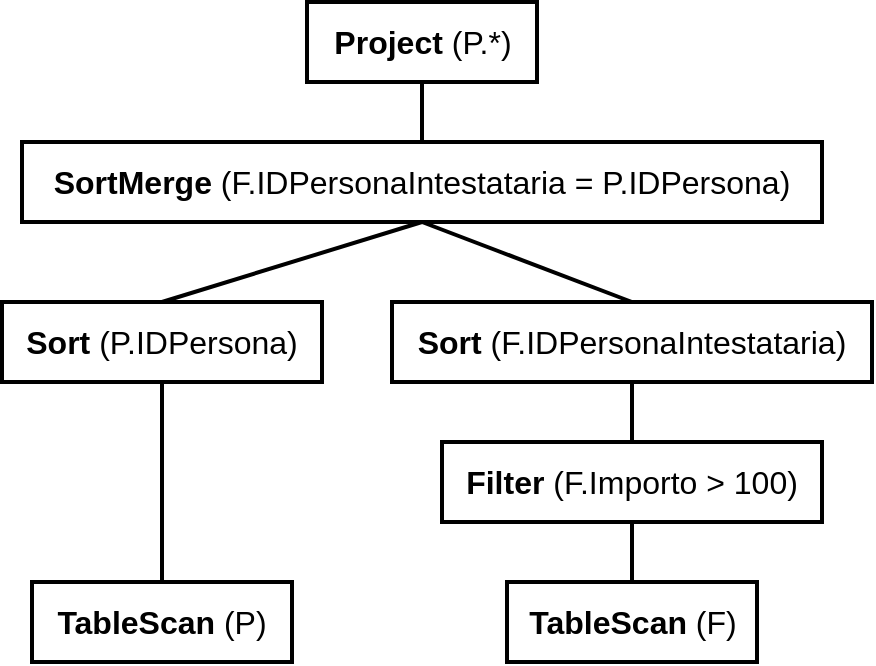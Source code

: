 <mxfile version="14.5.0" type="google"><diagram id="1vBSmNNAcZkS8oqiKXEB" name="Page-1"><mxGraphModel dx="981" dy="1310" grid="1" gridSize="10" guides="1" tooltips="1" connect="1" arrows="1" fold="1" page="1" pageScale="1" pageWidth="583" pageHeight="827" math="0" shadow="0"><root><mxCell id="0"/><mxCell id="1" parent="0"/><mxCell id="o5b7EOEm3EF3pVuU0Y48-1" value="&lt;font style=&quot;font-size: 16px&quot;&gt;&lt;b&gt;Project&lt;/b&gt; (P.*)&lt;/font&gt;" style="text;html=1;fillColor=none;align=center;verticalAlign=middle;whiteSpace=wrap;rounded=0;strokeColor=#000000;strokeWidth=2;" vertex="1" parent="1"><mxGeometry x="242.5" width="115" height="40" as="geometry"/></mxCell><mxCell id="o5b7EOEm3EF3pVuU0Y48-2" value="" style="endArrow=none;html=1;strokeWidth=2;exitX=0.5;exitY=1;exitDx=0;exitDy=0;entryX=0.5;entryY=0;entryDx=0;entryDy=0;" edge="1" parent="1" source="o5b7EOEm3EF3pVuU0Y48-5" target="o5b7EOEm3EF3pVuU0Y48-13"><mxGeometry width="50" height="50" relative="1" as="geometry"><mxPoint x="300" y="110" as="sourcePoint"/><mxPoint x="300" y="80" as="targetPoint"/></mxGeometry></mxCell><mxCell id="o5b7EOEm3EF3pVuU0Y48-3" value="&lt;font style=&quot;font-size: 16px&quot;&gt;&lt;b&gt;TableScan&lt;/b&gt; (P)&lt;/font&gt;" style="text;html=1;fillColor=none;align=center;verticalAlign=middle;whiteSpace=wrap;rounded=0;strokeColor=#000000;strokeWidth=2;" vertex="1" parent="1"><mxGeometry x="105" y="290" width="130" height="40" as="geometry"/></mxCell><mxCell id="o5b7EOEm3EF3pVuU0Y48-4" value="&lt;font style=&quot;font-size: 16px&quot;&gt;&lt;b&gt;TableScan&lt;/b&gt; (F)&lt;/font&gt;" style="text;html=1;fillColor=none;align=center;verticalAlign=middle;whiteSpace=wrap;rounded=0;strokeColor=#000000;strokeWidth=2;" vertex="1" parent="1"><mxGeometry x="342.5" y="290" width="125" height="40" as="geometry"/></mxCell><mxCell id="o5b7EOEm3EF3pVuU0Y48-5" value="&lt;span style=&quot;text-align: left ; font-size: 16px&quot;&gt;&lt;b&gt;SortMerge&lt;/b&gt; (F.IDPersonaIntestataria = P.IDPersona)&lt;br&gt;&lt;/span&gt;" style="text;html=1;fillColor=none;align=center;verticalAlign=middle;whiteSpace=wrap;rounded=0;strokeColor=#000000;strokeWidth=2;" vertex="1" parent="1"><mxGeometry x="100" y="70" width="400" height="40" as="geometry"/></mxCell><mxCell id="o5b7EOEm3EF3pVuU0Y48-6" value="&lt;font style=&quot;font-size: 16px&quot;&gt;&lt;b&gt;Filter&lt;/b&gt; (F.Importo &amp;gt; 100)&lt;/font&gt;" style="text;html=1;fillColor=none;align=center;verticalAlign=middle;whiteSpace=wrap;rounded=0;strokeColor=#000000;strokeWidth=2;" vertex="1" parent="1"><mxGeometry x="310" y="220" width="190" height="40" as="geometry"/></mxCell><mxCell id="o5b7EOEm3EF3pVuU0Y48-7" value="" style="endArrow=none;html=1;strokeWidth=2;exitX=0.5;exitY=0;exitDx=0;exitDy=0;entryX=0.5;entryY=1;entryDx=0;entryDy=0;" edge="1" parent="1" source="o5b7EOEm3EF3pVuU0Y48-3" target="o5b7EOEm3EF3pVuU0Y48-13"><mxGeometry width="50" height="50" relative="1" as="geometry"><mxPoint x="320" y="100" as="sourcePoint"/><mxPoint x="310" y="140" as="targetPoint"/></mxGeometry></mxCell><mxCell id="o5b7EOEm3EF3pVuU0Y48-8" value="" style="endArrow=none;html=1;strokeWidth=2;exitX=0.5;exitY=0;exitDx=0;exitDy=0;" edge="1" parent="1" source="o5b7EOEm3EF3pVuU0Y48-4" target="o5b7EOEm3EF3pVuU0Y48-6"><mxGeometry width="50" height="50" relative="1" as="geometry"><mxPoint x="330" y="110" as="sourcePoint"/><mxPoint x="330" y="70" as="targetPoint"/></mxGeometry></mxCell><mxCell id="o5b7EOEm3EF3pVuU0Y48-9" value="" style="endArrow=none;html=1;strokeWidth=2;exitX=0.5;exitY=0;exitDx=0;exitDy=0;entryX=0.5;entryY=1;entryDx=0;entryDy=0;" edge="1" parent="1" source="o5b7EOEm3EF3pVuU0Y48-6" target="o5b7EOEm3EF3pVuU0Y48-12"><mxGeometry width="50" height="50" relative="1" as="geometry"><mxPoint x="340" y="120" as="sourcePoint"/><mxPoint x="390" y="140" as="targetPoint"/></mxGeometry></mxCell><mxCell id="o5b7EOEm3EF3pVuU0Y48-12" value="&lt;font style=&quot;font-size: 16px&quot;&gt;&lt;b&gt;Sort&lt;/b&gt; (&lt;span style=&quot;text-align: left&quot;&gt;F.IDPersonaIntestataria&lt;/span&gt;)&lt;/font&gt;" style="text;html=1;fillColor=none;align=center;verticalAlign=middle;whiteSpace=wrap;rounded=0;strokeColor=#000000;strokeWidth=2;" vertex="1" parent="1"><mxGeometry x="285" y="150" width="240" height="40" as="geometry"/></mxCell><mxCell id="o5b7EOEm3EF3pVuU0Y48-13" value="&lt;font style=&quot;font-size: 16px&quot;&gt;&lt;b&gt;Sort&lt;/b&gt; (P.IDPersona)&lt;/font&gt;" style="text;html=1;fillColor=none;align=center;verticalAlign=middle;whiteSpace=wrap;rounded=0;strokeColor=#000000;strokeWidth=2;" vertex="1" parent="1"><mxGeometry x="90" y="150" width="160" height="40" as="geometry"/></mxCell><mxCell id="o5b7EOEm3EF3pVuU0Y48-14" value="" style="endArrow=none;html=1;strokeWidth=2;exitX=0.5;exitY=1;exitDx=0;exitDy=0;entryX=0.5;entryY=0;entryDx=0;entryDy=0;" edge="1" parent="1" source="o5b7EOEm3EF3pVuU0Y48-5" target="o5b7EOEm3EF3pVuU0Y48-12"><mxGeometry width="50" height="50" relative="1" as="geometry"><mxPoint x="250" y="80" as="sourcePoint"/><mxPoint x="170" y="200" as="targetPoint"/></mxGeometry></mxCell><mxCell id="o5b7EOEm3EF3pVuU0Y48-15" value="" style="endArrow=none;html=1;strokeWidth=2;exitX=0.5;exitY=1;exitDx=0;exitDy=0;entryX=0.5;entryY=0;entryDx=0;entryDy=0;" edge="1" parent="1" source="o5b7EOEm3EF3pVuU0Y48-1" target="o5b7EOEm3EF3pVuU0Y48-5"><mxGeometry width="50" height="50" relative="1" as="geometry"><mxPoint x="310" y="120" as="sourcePoint"/><mxPoint x="405" y="200" as="targetPoint"/></mxGeometry></mxCell></root></mxGraphModel></diagram></mxfile>